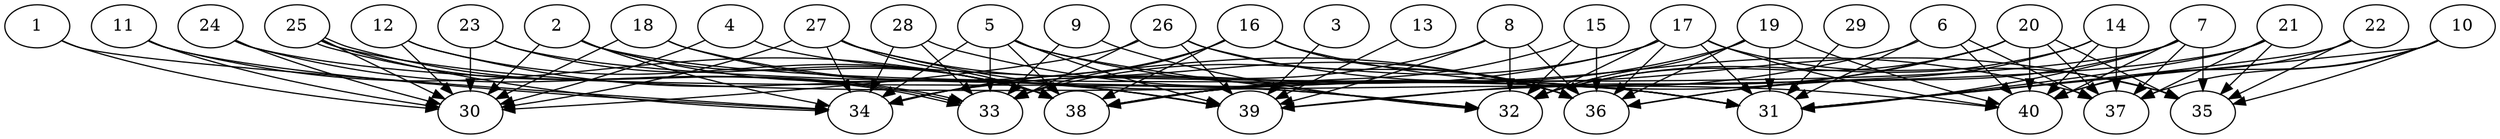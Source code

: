 // DAG automatically generated by daggen at Thu Oct  3 14:06:49 2019
// ./daggen --dot -n 40 --ccr 0.3 --fat 0.9 --regular 0.7 --density 0.5 --mindata 5242880 --maxdata 52428800 
digraph G {
  1 [size="53162667", alpha="0.19", expect_size="15948800"] 
  1 -> 30 [size ="15948800"]
  1 -> 34 [size ="15948800"]
  2 [size="110844587", alpha="0.03", expect_size="33253376"] 
  2 -> 30 [size ="33253376"]
  2 -> 31 [size ="33253376"]
  2 -> 34 [size ="33253376"]
  2 -> 38 [size ="33253376"]
  2 -> 39 [size ="33253376"]
  3 [size="148889600", alpha="0.14", expect_size="44666880"] 
  3 -> 39 [size ="44666880"]
  4 [size="139407360", alpha="0.17", expect_size="41822208"] 
  4 -> 30 [size ="41822208"]
  4 -> 31 [size ="41822208"]
  5 [size="147240960", alpha="0.12", expect_size="44172288"] 
  5 -> 31 [size ="44172288"]
  5 -> 32 [size ="44172288"]
  5 -> 33 [size ="44172288"]
  5 -> 34 [size ="44172288"]
  5 -> 38 [size ="44172288"]
  5 -> 39 [size ="44172288"]
  6 [size="90719573", alpha="0.05", expect_size="27215872"] 
  6 -> 31 [size ="27215872"]
  6 -> 37 [size ="27215872"]
  6 -> 38 [size ="27215872"]
  6 -> 40 [size ="27215872"]
  7 [size="53930667", alpha="0.08", expect_size="16179200"] 
  7 -> 31 [size ="16179200"]
  7 -> 35 [size ="16179200"]
  7 -> 36 [size ="16179200"]
  7 -> 37 [size ="16179200"]
  7 -> 38 [size ="16179200"]
  7 -> 40 [size ="16179200"]
  8 [size="130816000", alpha="0.12", expect_size="39244800"] 
  8 -> 32 [size ="39244800"]
  8 -> 34 [size ="39244800"]
  8 -> 36 [size ="39244800"]
  8 -> 39 [size ="39244800"]
  9 [size="130286933", alpha="0.17", expect_size="39086080"] 
  9 -> 32 [size ="39086080"]
  9 -> 33 [size ="39086080"]
  10 [size="104666453", alpha="0.10", expect_size="31399936"] 
  10 -> 31 [size ="31399936"]
  10 -> 35 [size ="31399936"]
  10 -> 37 [size ="31399936"]
  10 -> 40 [size ="31399936"]
  11 [size="88104960", alpha="0.03", expect_size="26431488"] 
  11 -> 30 [size ="26431488"]
  11 -> 34 [size ="26431488"]
  11 -> 38 [size ="26431488"]
  12 [size="80128000", alpha="0.08", expect_size="24038400"] 
  12 -> 30 [size ="24038400"]
  12 -> 38 [size ="24038400"]
  12 -> 39 [size ="24038400"]
  13 [size="107438080", alpha="0.14", expect_size="32231424"] 
  13 -> 39 [size ="32231424"]
  14 [size="62112427", alpha="0.02", expect_size="18633728"] 
  14 -> 32 [size ="18633728"]
  14 -> 36 [size ="18633728"]
  14 -> 37 [size ="18633728"]
  14 -> 40 [size ="18633728"]
  15 [size="36000427", alpha="0.04", expect_size="10800128"] 
  15 -> 32 [size ="10800128"]
  15 -> 36 [size ="10800128"]
  15 -> 38 [size ="10800128"]
  16 [size="132379307", alpha="0.13", expect_size="39713792"] 
  16 -> 33 [size ="39713792"]
  16 -> 34 [size ="39713792"]
  16 -> 35 [size ="39713792"]
  16 -> 36 [size ="39713792"]
  16 -> 38 [size ="39713792"]
  17 [size="17933653", alpha="0.18", expect_size="5380096"] 
  17 -> 31 [size ="5380096"]
  17 -> 32 [size ="5380096"]
  17 -> 33 [size ="5380096"]
  17 -> 34 [size ="5380096"]
  17 -> 35 [size ="5380096"]
  17 -> 36 [size ="5380096"]
  17 -> 40 [size ="5380096"]
  18 [size="82909867", alpha="0.04", expect_size="24872960"] 
  18 -> 30 [size ="24872960"]
  18 -> 36 [size ="24872960"]
  18 -> 39 [size ="24872960"]
  19 [size="173530453", alpha="0.03", expect_size="52059136"] 
  19 -> 31 [size ="52059136"]
  19 -> 32 [size ="52059136"]
  19 -> 36 [size ="52059136"]
  19 -> 38 [size ="52059136"]
  19 -> 40 [size ="52059136"]
  20 [size="146059947", alpha="0.04", expect_size="43817984"] 
  20 -> 32 [size ="43817984"]
  20 -> 35 [size ="43817984"]
  20 -> 37 [size ="43817984"]
  20 -> 38 [size ="43817984"]
  20 -> 39 [size ="43817984"]
  20 -> 40 [size ="43817984"]
  21 [size="64679253", alpha="0.09", expect_size="19403776"] 
  21 -> 31 [size ="19403776"]
  21 -> 35 [size ="19403776"]
  21 -> 37 [size ="19403776"]
  21 -> 39 [size ="19403776"]
  22 [size="87893333", alpha="0.05", expect_size="26368000"] 
  22 -> 31 [size ="26368000"]
  22 -> 35 [size ="26368000"]
  22 -> 40 [size ="26368000"]
  23 [size="151787520", alpha="0.19", expect_size="45536256"] 
  23 -> 30 [size ="45536256"]
  23 -> 32 [size ="45536256"]
  23 -> 38 [size ="45536256"]
  24 [size="103611733", alpha="0.08", expect_size="31083520"] 
  24 -> 30 [size ="31083520"]
  24 -> 32 [size ="31083520"]
  24 -> 33 [size ="31083520"]
  25 [size="119528107", alpha="0.13", expect_size="35858432"] 
  25 -> 30 [size ="35858432"]
  25 -> 33 [size ="35858432"]
  25 -> 33 [size ="35858432"]
  25 -> 34 [size ="35858432"]
  25 -> 40 [size ="35858432"]
  26 [size="153135787", alpha="0.08", expect_size="45940736"] 
  26 -> 30 [size ="45940736"]
  26 -> 33 [size ="45940736"]
  26 -> 36 [size ="45940736"]
  26 -> 37 [size ="45940736"]
  26 -> 39 [size ="45940736"]
  27 [size="96651947", alpha="0.07", expect_size="28995584"] 
  27 -> 30 [size ="28995584"]
  27 -> 31 [size ="28995584"]
  27 -> 34 [size ="28995584"]
  27 -> 36 [size ="28995584"]
  27 -> 38 [size ="28995584"]
  28 [size="84353707", alpha="0.01", expect_size="25306112"] 
  28 -> 31 [size ="25306112"]
  28 -> 33 [size ="25306112"]
  28 -> 34 [size ="25306112"]
  29 [size="114913280", alpha="0.09", expect_size="34473984"] 
  29 -> 31 [size ="34473984"]
  30 [size="141899093", alpha="0.08", expect_size="42569728"] 
  31 [size="171240107", alpha="0.17", expect_size="51372032"] 
  32 [size="81343147", alpha="0.13", expect_size="24402944"] 
  33 [size="122859520", alpha="0.00", expect_size="36857856"] 
  34 [size="112633173", alpha="0.14", expect_size="33789952"] 
  35 [size="172598613", alpha="0.09", expect_size="51779584"] 
  36 [size="117947733", alpha="0.19", expect_size="35384320"] 
  37 [size="21927253", alpha="0.10", expect_size="6578176"] 
  38 [size="78277973", alpha="0.08", expect_size="23483392"] 
  39 [size="85766827", alpha="0.07", expect_size="25730048"] 
  40 [size="157207893", alpha="0.02", expect_size="47162368"] 
}
